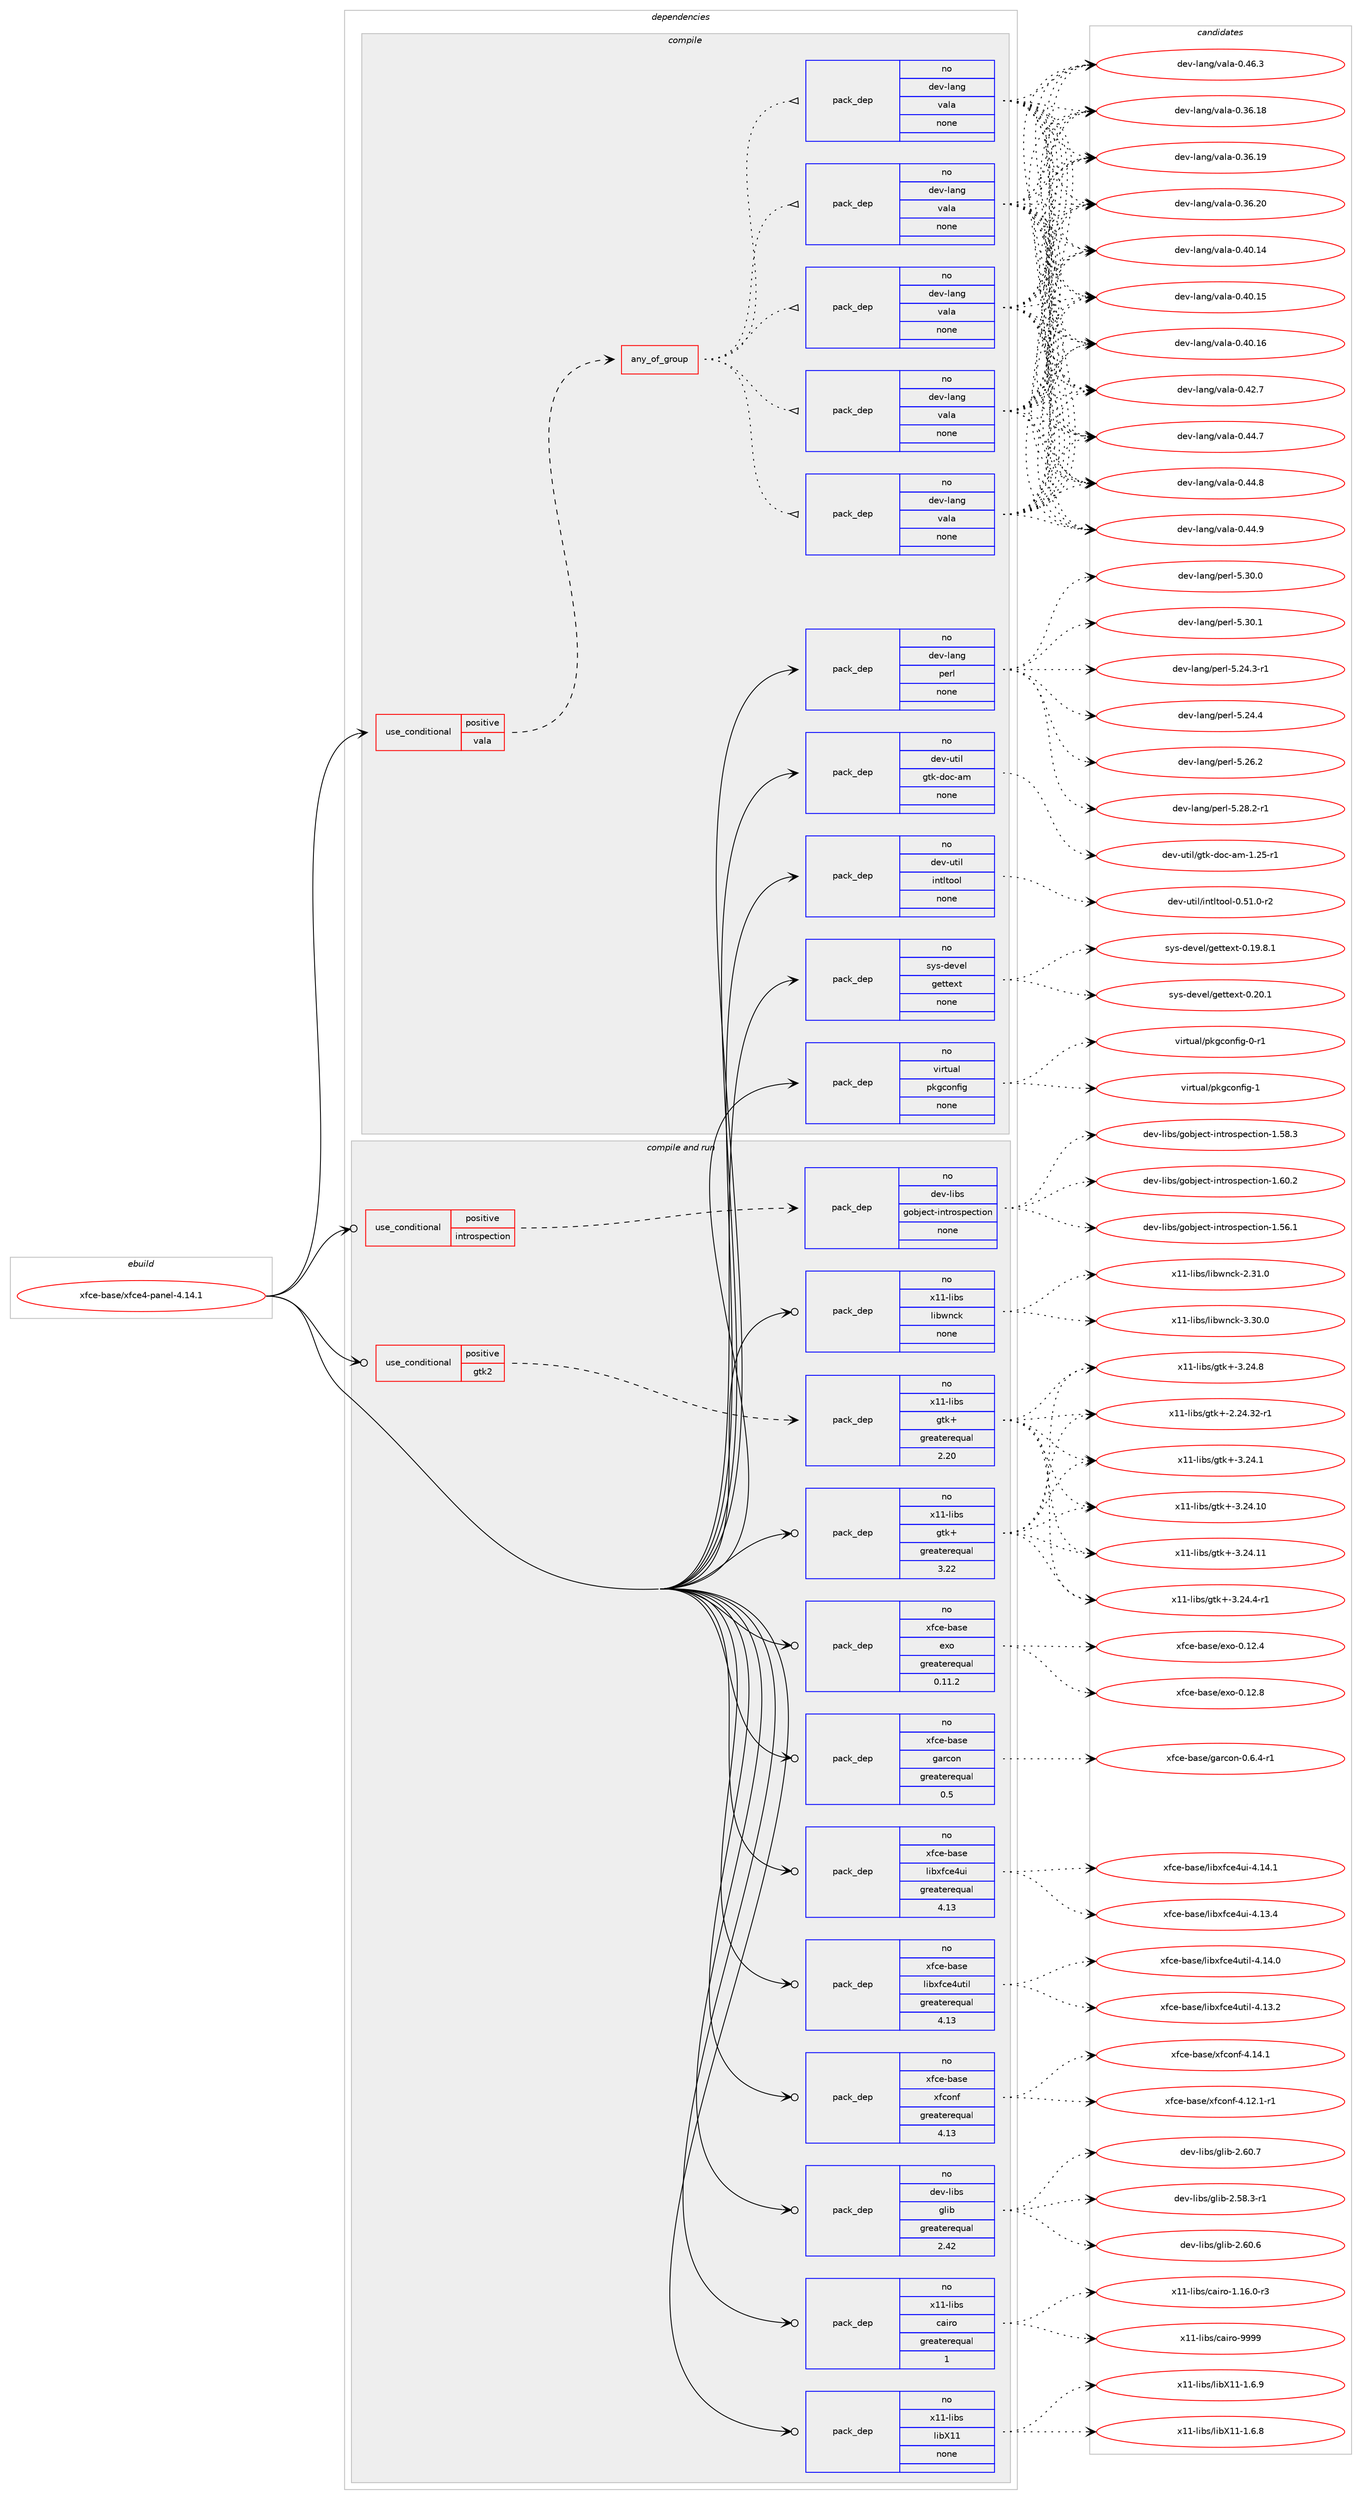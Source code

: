 digraph prolog {

# *************
# Graph options
# *************

newrank=true;
concentrate=true;
compound=true;
graph [rankdir=LR,fontname=Helvetica,fontsize=10,ranksep=1.5];#, ranksep=2.5, nodesep=0.2];
edge  [arrowhead=vee];
node  [fontname=Helvetica,fontsize=10];

# **********
# The ebuild
# **********

subgraph cluster_leftcol {
color=gray;
rank=same;
label=<<i>ebuild</i>>;
id [label="xfce-base/xfce4-panel-4.14.1", color=red, width=4, href="../xfce-base/xfce4-panel-4.14.1.svg"];
}

# ****************
# The dependencies
# ****************

subgraph cluster_midcol {
color=gray;
label=<<i>dependencies</i>>;
subgraph cluster_compile {
fillcolor="#eeeeee";
style=filled;
label=<<i>compile</i>>;
subgraph cond220969 {
dependency928109 [label=<<TABLE BORDER="0" CELLBORDER="1" CELLSPACING="0" CELLPADDING="4"><TR><TD ROWSPAN="3" CELLPADDING="10">use_conditional</TD></TR><TR><TD>positive</TD></TR><TR><TD>vala</TD></TR></TABLE>>, shape=none, color=red];
subgraph any16282 {
dependency928110 [label=<<TABLE BORDER="0" CELLBORDER="1" CELLSPACING="0" CELLPADDING="4"><TR><TD CELLPADDING="10">any_of_group</TD></TR></TABLE>>, shape=none, color=red];subgraph pack690260 {
dependency928111 [label=<<TABLE BORDER="0" CELLBORDER="1" CELLSPACING="0" CELLPADDING="4" WIDTH="220"><TR><TD ROWSPAN="6" CELLPADDING="30">pack_dep</TD></TR><TR><TD WIDTH="110">no</TD></TR><TR><TD>dev-lang</TD></TR><TR><TD>vala</TD></TR><TR><TD>none</TD></TR><TR><TD></TD></TR></TABLE>>, shape=none, color=blue];
}
dependency928110:e -> dependency928111:w [weight=20,style="dotted",arrowhead="oinv"];
subgraph pack690261 {
dependency928112 [label=<<TABLE BORDER="0" CELLBORDER="1" CELLSPACING="0" CELLPADDING="4" WIDTH="220"><TR><TD ROWSPAN="6" CELLPADDING="30">pack_dep</TD></TR><TR><TD WIDTH="110">no</TD></TR><TR><TD>dev-lang</TD></TR><TR><TD>vala</TD></TR><TR><TD>none</TD></TR><TR><TD></TD></TR></TABLE>>, shape=none, color=blue];
}
dependency928110:e -> dependency928112:w [weight=20,style="dotted",arrowhead="oinv"];
subgraph pack690262 {
dependency928113 [label=<<TABLE BORDER="0" CELLBORDER="1" CELLSPACING="0" CELLPADDING="4" WIDTH="220"><TR><TD ROWSPAN="6" CELLPADDING="30">pack_dep</TD></TR><TR><TD WIDTH="110">no</TD></TR><TR><TD>dev-lang</TD></TR><TR><TD>vala</TD></TR><TR><TD>none</TD></TR><TR><TD></TD></TR></TABLE>>, shape=none, color=blue];
}
dependency928110:e -> dependency928113:w [weight=20,style="dotted",arrowhead="oinv"];
subgraph pack690263 {
dependency928114 [label=<<TABLE BORDER="0" CELLBORDER="1" CELLSPACING="0" CELLPADDING="4" WIDTH="220"><TR><TD ROWSPAN="6" CELLPADDING="30">pack_dep</TD></TR><TR><TD WIDTH="110">no</TD></TR><TR><TD>dev-lang</TD></TR><TR><TD>vala</TD></TR><TR><TD>none</TD></TR><TR><TD></TD></TR></TABLE>>, shape=none, color=blue];
}
dependency928110:e -> dependency928114:w [weight=20,style="dotted",arrowhead="oinv"];
subgraph pack690264 {
dependency928115 [label=<<TABLE BORDER="0" CELLBORDER="1" CELLSPACING="0" CELLPADDING="4" WIDTH="220"><TR><TD ROWSPAN="6" CELLPADDING="30">pack_dep</TD></TR><TR><TD WIDTH="110">no</TD></TR><TR><TD>dev-lang</TD></TR><TR><TD>vala</TD></TR><TR><TD>none</TD></TR><TR><TD></TD></TR></TABLE>>, shape=none, color=blue];
}
dependency928110:e -> dependency928115:w [weight=20,style="dotted",arrowhead="oinv"];
}
dependency928109:e -> dependency928110:w [weight=20,style="dashed",arrowhead="vee"];
}
id:e -> dependency928109:w [weight=20,style="solid",arrowhead="vee"];
subgraph pack690265 {
dependency928116 [label=<<TABLE BORDER="0" CELLBORDER="1" CELLSPACING="0" CELLPADDING="4" WIDTH="220"><TR><TD ROWSPAN="6" CELLPADDING="30">pack_dep</TD></TR><TR><TD WIDTH="110">no</TD></TR><TR><TD>dev-lang</TD></TR><TR><TD>perl</TD></TR><TR><TD>none</TD></TR><TR><TD></TD></TR></TABLE>>, shape=none, color=blue];
}
id:e -> dependency928116:w [weight=20,style="solid",arrowhead="vee"];
subgraph pack690266 {
dependency928117 [label=<<TABLE BORDER="0" CELLBORDER="1" CELLSPACING="0" CELLPADDING="4" WIDTH="220"><TR><TD ROWSPAN="6" CELLPADDING="30">pack_dep</TD></TR><TR><TD WIDTH="110">no</TD></TR><TR><TD>dev-util</TD></TR><TR><TD>gtk-doc-am</TD></TR><TR><TD>none</TD></TR><TR><TD></TD></TR></TABLE>>, shape=none, color=blue];
}
id:e -> dependency928117:w [weight=20,style="solid",arrowhead="vee"];
subgraph pack690267 {
dependency928118 [label=<<TABLE BORDER="0" CELLBORDER="1" CELLSPACING="0" CELLPADDING="4" WIDTH="220"><TR><TD ROWSPAN="6" CELLPADDING="30">pack_dep</TD></TR><TR><TD WIDTH="110">no</TD></TR><TR><TD>dev-util</TD></TR><TR><TD>intltool</TD></TR><TR><TD>none</TD></TR><TR><TD></TD></TR></TABLE>>, shape=none, color=blue];
}
id:e -> dependency928118:w [weight=20,style="solid",arrowhead="vee"];
subgraph pack690268 {
dependency928119 [label=<<TABLE BORDER="0" CELLBORDER="1" CELLSPACING="0" CELLPADDING="4" WIDTH="220"><TR><TD ROWSPAN="6" CELLPADDING="30">pack_dep</TD></TR><TR><TD WIDTH="110">no</TD></TR><TR><TD>sys-devel</TD></TR><TR><TD>gettext</TD></TR><TR><TD>none</TD></TR><TR><TD></TD></TR></TABLE>>, shape=none, color=blue];
}
id:e -> dependency928119:w [weight=20,style="solid",arrowhead="vee"];
subgraph pack690269 {
dependency928120 [label=<<TABLE BORDER="0" CELLBORDER="1" CELLSPACING="0" CELLPADDING="4" WIDTH="220"><TR><TD ROWSPAN="6" CELLPADDING="30">pack_dep</TD></TR><TR><TD WIDTH="110">no</TD></TR><TR><TD>virtual</TD></TR><TR><TD>pkgconfig</TD></TR><TR><TD>none</TD></TR><TR><TD></TD></TR></TABLE>>, shape=none, color=blue];
}
id:e -> dependency928120:w [weight=20,style="solid",arrowhead="vee"];
}
subgraph cluster_compileandrun {
fillcolor="#eeeeee";
style=filled;
label=<<i>compile and run</i>>;
subgraph cond220970 {
dependency928121 [label=<<TABLE BORDER="0" CELLBORDER="1" CELLSPACING="0" CELLPADDING="4"><TR><TD ROWSPAN="3" CELLPADDING="10">use_conditional</TD></TR><TR><TD>positive</TD></TR><TR><TD>gtk2</TD></TR></TABLE>>, shape=none, color=red];
subgraph pack690270 {
dependency928122 [label=<<TABLE BORDER="0" CELLBORDER="1" CELLSPACING="0" CELLPADDING="4" WIDTH="220"><TR><TD ROWSPAN="6" CELLPADDING="30">pack_dep</TD></TR><TR><TD WIDTH="110">no</TD></TR><TR><TD>x11-libs</TD></TR><TR><TD>gtk+</TD></TR><TR><TD>greaterequal</TD></TR><TR><TD>2.20</TD></TR></TABLE>>, shape=none, color=blue];
}
dependency928121:e -> dependency928122:w [weight=20,style="dashed",arrowhead="vee"];
}
id:e -> dependency928121:w [weight=20,style="solid",arrowhead="odotvee"];
subgraph cond220971 {
dependency928123 [label=<<TABLE BORDER="0" CELLBORDER="1" CELLSPACING="0" CELLPADDING="4"><TR><TD ROWSPAN="3" CELLPADDING="10">use_conditional</TD></TR><TR><TD>positive</TD></TR><TR><TD>introspection</TD></TR></TABLE>>, shape=none, color=red];
subgraph pack690271 {
dependency928124 [label=<<TABLE BORDER="0" CELLBORDER="1" CELLSPACING="0" CELLPADDING="4" WIDTH="220"><TR><TD ROWSPAN="6" CELLPADDING="30">pack_dep</TD></TR><TR><TD WIDTH="110">no</TD></TR><TR><TD>dev-libs</TD></TR><TR><TD>gobject-introspection</TD></TR><TR><TD>none</TD></TR><TR><TD></TD></TR></TABLE>>, shape=none, color=blue];
}
dependency928123:e -> dependency928124:w [weight=20,style="dashed",arrowhead="vee"];
}
id:e -> dependency928123:w [weight=20,style="solid",arrowhead="odotvee"];
subgraph pack690272 {
dependency928125 [label=<<TABLE BORDER="0" CELLBORDER="1" CELLSPACING="0" CELLPADDING="4" WIDTH="220"><TR><TD ROWSPAN="6" CELLPADDING="30">pack_dep</TD></TR><TR><TD WIDTH="110">no</TD></TR><TR><TD>dev-libs</TD></TR><TR><TD>glib</TD></TR><TR><TD>greaterequal</TD></TR><TR><TD>2.42</TD></TR></TABLE>>, shape=none, color=blue];
}
id:e -> dependency928125:w [weight=20,style="solid",arrowhead="odotvee"];
subgraph pack690273 {
dependency928126 [label=<<TABLE BORDER="0" CELLBORDER="1" CELLSPACING="0" CELLPADDING="4" WIDTH="220"><TR><TD ROWSPAN="6" CELLPADDING="30">pack_dep</TD></TR><TR><TD WIDTH="110">no</TD></TR><TR><TD>x11-libs</TD></TR><TR><TD>cairo</TD></TR><TR><TD>greaterequal</TD></TR><TR><TD>1</TD></TR></TABLE>>, shape=none, color=blue];
}
id:e -> dependency928126:w [weight=20,style="solid",arrowhead="odotvee"];
subgraph pack690274 {
dependency928127 [label=<<TABLE BORDER="0" CELLBORDER="1" CELLSPACING="0" CELLPADDING="4" WIDTH="220"><TR><TD ROWSPAN="6" CELLPADDING="30">pack_dep</TD></TR><TR><TD WIDTH="110">no</TD></TR><TR><TD>x11-libs</TD></TR><TR><TD>gtk+</TD></TR><TR><TD>greaterequal</TD></TR><TR><TD>3.22</TD></TR></TABLE>>, shape=none, color=blue];
}
id:e -> dependency928127:w [weight=20,style="solid",arrowhead="odotvee"];
subgraph pack690275 {
dependency928128 [label=<<TABLE BORDER="0" CELLBORDER="1" CELLSPACING="0" CELLPADDING="4" WIDTH="220"><TR><TD ROWSPAN="6" CELLPADDING="30">pack_dep</TD></TR><TR><TD WIDTH="110">no</TD></TR><TR><TD>x11-libs</TD></TR><TR><TD>libX11</TD></TR><TR><TD>none</TD></TR><TR><TD></TD></TR></TABLE>>, shape=none, color=blue];
}
id:e -> dependency928128:w [weight=20,style="solid",arrowhead="odotvee"];
subgraph pack690276 {
dependency928129 [label=<<TABLE BORDER="0" CELLBORDER="1" CELLSPACING="0" CELLPADDING="4" WIDTH="220"><TR><TD ROWSPAN="6" CELLPADDING="30">pack_dep</TD></TR><TR><TD WIDTH="110">no</TD></TR><TR><TD>x11-libs</TD></TR><TR><TD>libwnck</TD></TR><TR><TD>none</TD></TR><TR><TD></TD></TR></TABLE>>, shape=none, color=blue];
}
id:e -> dependency928129:w [weight=20,style="solid",arrowhead="odotvee"];
subgraph pack690277 {
dependency928130 [label=<<TABLE BORDER="0" CELLBORDER="1" CELLSPACING="0" CELLPADDING="4" WIDTH="220"><TR><TD ROWSPAN="6" CELLPADDING="30">pack_dep</TD></TR><TR><TD WIDTH="110">no</TD></TR><TR><TD>xfce-base</TD></TR><TR><TD>exo</TD></TR><TR><TD>greaterequal</TD></TR><TR><TD>0.11.2</TD></TR></TABLE>>, shape=none, color=blue];
}
id:e -> dependency928130:w [weight=20,style="solid",arrowhead="odotvee"];
subgraph pack690278 {
dependency928131 [label=<<TABLE BORDER="0" CELLBORDER="1" CELLSPACING="0" CELLPADDING="4" WIDTH="220"><TR><TD ROWSPAN="6" CELLPADDING="30">pack_dep</TD></TR><TR><TD WIDTH="110">no</TD></TR><TR><TD>xfce-base</TD></TR><TR><TD>garcon</TD></TR><TR><TD>greaterequal</TD></TR><TR><TD>0.5</TD></TR></TABLE>>, shape=none, color=blue];
}
id:e -> dependency928131:w [weight=20,style="solid",arrowhead="odotvee"];
subgraph pack690279 {
dependency928132 [label=<<TABLE BORDER="0" CELLBORDER="1" CELLSPACING="0" CELLPADDING="4" WIDTH="220"><TR><TD ROWSPAN="6" CELLPADDING="30">pack_dep</TD></TR><TR><TD WIDTH="110">no</TD></TR><TR><TD>xfce-base</TD></TR><TR><TD>libxfce4ui</TD></TR><TR><TD>greaterequal</TD></TR><TR><TD>4.13</TD></TR></TABLE>>, shape=none, color=blue];
}
id:e -> dependency928132:w [weight=20,style="solid",arrowhead="odotvee"];
subgraph pack690280 {
dependency928133 [label=<<TABLE BORDER="0" CELLBORDER="1" CELLSPACING="0" CELLPADDING="4" WIDTH="220"><TR><TD ROWSPAN="6" CELLPADDING="30">pack_dep</TD></TR><TR><TD WIDTH="110">no</TD></TR><TR><TD>xfce-base</TD></TR><TR><TD>libxfce4util</TD></TR><TR><TD>greaterequal</TD></TR><TR><TD>4.13</TD></TR></TABLE>>, shape=none, color=blue];
}
id:e -> dependency928133:w [weight=20,style="solid",arrowhead="odotvee"];
subgraph pack690281 {
dependency928134 [label=<<TABLE BORDER="0" CELLBORDER="1" CELLSPACING="0" CELLPADDING="4" WIDTH="220"><TR><TD ROWSPAN="6" CELLPADDING="30">pack_dep</TD></TR><TR><TD WIDTH="110">no</TD></TR><TR><TD>xfce-base</TD></TR><TR><TD>xfconf</TD></TR><TR><TD>greaterequal</TD></TR><TR><TD>4.13</TD></TR></TABLE>>, shape=none, color=blue];
}
id:e -> dependency928134:w [weight=20,style="solid",arrowhead="odotvee"];
}
subgraph cluster_run {
fillcolor="#eeeeee";
style=filled;
label=<<i>run</i>>;
}
}

# **************
# The candidates
# **************

subgraph cluster_choices {
rank=same;
color=gray;
label=<<i>candidates</i>>;

subgraph choice690260 {
color=black;
nodesep=1;
choice10010111845108971101034711897108974548465154464956 [label="dev-lang/vala-0.36.18", color=red, width=4,href="../dev-lang/vala-0.36.18.svg"];
choice10010111845108971101034711897108974548465154464957 [label="dev-lang/vala-0.36.19", color=red, width=4,href="../dev-lang/vala-0.36.19.svg"];
choice10010111845108971101034711897108974548465154465048 [label="dev-lang/vala-0.36.20", color=red, width=4,href="../dev-lang/vala-0.36.20.svg"];
choice10010111845108971101034711897108974548465248464952 [label="dev-lang/vala-0.40.14", color=red, width=4,href="../dev-lang/vala-0.40.14.svg"];
choice10010111845108971101034711897108974548465248464953 [label="dev-lang/vala-0.40.15", color=red, width=4,href="../dev-lang/vala-0.40.15.svg"];
choice10010111845108971101034711897108974548465248464954 [label="dev-lang/vala-0.40.16", color=red, width=4,href="../dev-lang/vala-0.40.16.svg"];
choice100101118451089711010347118971089745484652504655 [label="dev-lang/vala-0.42.7", color=red, width=4,href="../dev-lang/vala-0.42.7.svg"];
choice100101118451089711010347118971089745484652524655 [label="dev-lang/vala-0.44.7", color=red, width=4,href="../dev-lang/vala-0.44.7.svg"];
choice100101118451089711010347118971089745484652524656 [label="dev-lang/vala-0.44.8", color=red, width=4,href="../dev-lang/vala-0.44.8.svg"];
choice100101118451089711010347118971089745484652524657 [label="dev-lang/vala-0.44.9", color=red, width=4,href="../dev-lang/vala-0.44.9.svg"];
choice100101118451089711010347118971089745484652544651 [label="dev-lang/vala-0.46.3", color=red, width=4,href="../dev-lang/vala-0.46.3.svg"];
dependency928111:e -> choice10010111845108971101034711897108974548465154464956:w [style=dotted,weight="100"];
dependency928111:e -> choice10010111845108971101034711897108974548465154464957:w [style=dotted,weight="100"];
dependency928111:e -> choice10010111845108971101034711897108974548465154465048:w [style=dotted,weight="100"];
dependency928111:e -> choice10010111845108971101034711897108974548465248464952:w [style=dotted,weight="100"];
dependency928111:e -> choice10010111845108971101034711897108974548465248464953:w [style=dotted,weight="100"];
dependency928111:e -> choice10010111845108971101034711897108974548465248464954:w [style=dotted,weight="100"];
dependency928111:e -> choice100101118451089711010347118971089745484652504655:w [style=dotted,weight="100"];
dependency928111:e -> choice100101118451089711010347118971089745484652524655:w [style=dotted,weight="100"];
dependency928111:e -> choice100101118451089711010347118971089745484652524656:w [style=dotted,weight="100"];
dependency928111:e -> choice100101118451089711010347118971089745484652524657:w [style=dotted,weight="100"];
dependency928111:e -> choice100101118451089711010347118971089745484652544651:w [style=dotted,weight="100"];
}
subgraph choice690261 {
color=black;
nodesep=1;
choice10010111845108971101034711897108974548465154464956 [label="dev-lang/vala-0.36.18", color=red, width=4,href="../dev-lang/vala-0.36.18.svg"];
choice10010111845108971101034711897108974548465154464957 [label="dev-lang/vala-0.36.19", color=red, width=4,href="../dev-lang/vala-0.36.19.svg"];
choice10010111845108971101034711897108974548465154465048 [label="dev-lang/vala-0.36.20", color=red, width=4,href="../dev-lang/vala-0.36.20.svg"];
choice10010111845108971101034711897108974548465248464952 [label="dev-lang/vala-0.40.14", color=red, width=4,href="../dev-lang/vala-0.40.14.svg"];
choice10010111845108971101034711897108974548465248464953 [label="dev-lang/vala-0.40.15", color=red, width=4,href="../dev-lang/vala-0.40.15.svg"];
choice10010111845108971101034711897108974548465248464954 [label="dev-lang/vala-0.40.16", color=red, width=4,href="../dev-lang/vala-0.40.16.svg"];
choice100101118451089711010347118971089745484652504655 [label="dev-lang/vala-0.42.7", color=red, width=4,href="../dev-lang/vala-0.42.7.svg"];
choice100101118451089711010347118971089745484652524655 [label="dev-lang/vala-0.44.7", color=red, width=4,href="../dev-lang/vala-0.44.7.svg"];
choice100101118451089711010347118971089745484652524656 [label="dev-lang/vala-0.44.8", color=red, width=4,href="../dev-lang/vala-0.44.8.svg"];
choice100101118451089711010347118971089745484652524657 [label="dev-lang/vala-0.44.9", color=red, width=4,href="../dev-lang/vala-0.44.9.svg"];
choice100101118451089711010347118971089745484652544651 [label="dev-lang/vala-0.46.3", color=red, width=4,href="../dev-lang/vala-0.46.3.svg"];
dependency928112:e -> choice10010111845108971101034711897108974548465154464956:w [style=dotted,weight="100"];
dependency928112:e -> choice10010111845108971101034711897108974548465154464957:w [style=dotted,weight="100"];
dependency928112:e -> choice10010111845108971101034711897108974548465154465048:w [style=dotted,weight="100"];
dependency928112:e -> choice10010111845108971101034711897108974548465248464952:w [style=dotted,weight="100"];
dependency928112:e -> choice10010111845108971101034711897108974548465248464953:w [style=dotted,weight="100"];
dependency928112:e -> choice10010111845108971101034711897108974548465248464954:w [style=dotted,weight="100"];
dependency928112:e -> choice100101118451089711010347118971089745484652504655:w [style=dotted,weight="100"];
dependency928112:e -> choice100101118451089711010347118971089745484652524655:w [style=dotted,weight="100"];
dependency928112:e -> choice100101118451089711010347118971089745484652524656:w [style=dotted,weight="100"];
dependency928112:e -> choice100101118451089711010347118971089745484652524657:w [style=dotted,weight="100"];
dependency928112:e -> choice100101118451089711010347118971089745484652544651:w [style=dotted,weight="100"];
}
subgraph choice690262 {
color=black;
nodesep=1;
choice10010111845108971101034711897108974548465154464956 [label="dev-lang/vala-0.36.18", color=red, width=4,href="../dev-lang/vala-0.36.18.svg"];
choice10010111845108971101034711897108974548465154464957 [label="dev-lang/vala-0.36.19", color=red, width=4,href="../dev-lang/vala-0.36.19.svg"];
choice10010111845108971101034711897108974548465154465048 [label="dev-lang/vala-0.36.20", color=red, width=4,href="../dev-lang/vala-0.36.20.svg"];
choice10010111845108971101034711897108974548465248464952 [label="dev-lang/vala-0.40.14", color=red, width=4,href="../dev-lang/vala-0.40.14.svg"];
choice10010111845108971101034711897108974548465248464953 [label="dev-lang/vala-0.40.15", color=red, width=4,href="../dev-lang/vala-0.40.15.svg"];
choice10010111845108971101034711897108974548465248464954 [label="dev-lang/vala-0.40.16", color=red, width=4,href="../dev-lang/vala-0.40.16.svg"];
choice100101118451089711010347118971089745484652504655 [label="dev-lang/vala-0.42.7", color=red, width=4,href="../dev-lang/vala-0.42.7.svg"];
choice100101118451089711010347118971089745484652524655 [label="dev-lang/vala-0.44.7", color=red, width=4,href="../dev-lang/vala-0.44.7.svg"];
choice100101118451089711010347118971089745484652524656 [label="dev-lang/vala-0.44.8", color=red, width=4,href="../dev-lang/vala-0.44.8.svg"];
choice100101118451089711010347118971089745484652524657 [label="dev-lang/vala-0.44.9", color=red, width=4,href="../dev-lang/vala-0.44.9.svg"];
choice100101118451089711010347118971089745484652544651 [label="dev-lang/vala-0.46.3", color=red, width=4,href="../dev-lang/vala-0.46.3.svg"];
dependency928113:e -> choice10010111845108971101034711897108974548465154464956:w [style=dotted,weight="100"];
dependency928113:e -> choice10010111845108971101034711897108974548465154464957:w [style=dotted,weight="100"];
dependency928113:e -> choice10010111845108971101034711897108974548465154465048:w [style=dotted,weight="100"];
dependency928113:e -> choice10010111845108971101034711897108974548465248464952:w [style=dotted,weight="100"];
dependency928113:e -> choice10010111845108971101034711897108974548465248464953:w [style=dotted,weight="100"];
dependency928113:e -> choice10010111845108971101034711897108974548465248464954:w [style=dotted,weight="100"];
dependency928113:e -> choice100101118451089711010347118971089745484652504655:w [style=dotted,weight="100"];
dependency928113:e -> choice100101118451089711010347118971089745484652524655:w [style=dotted,weight="100"];
dependency928113:e -> choice100101118451089711010347118971089745484652524656:w [style=dotted,weight="100"];
dependency928113:e -> choice100101118451089711010347118971089745484652524657:w [style=dotted,weight="100"];
dependency928113:e -> choice100101118451089711010347118971089745484652544651:w [style=dotted,weight="100"];
}
subgraph choice690263 {
color=black;
nodesep=1;
choice10010111845108971101034711897108974548465154464956 [label="dev-lang/vala-0.36.18", color=red, width=4,href="../dev-lang/vala-0.36.18.svg"];
choice10010111845108971101034711897108974548465154464957 [label="dev-lang/vala-0.36.19", color=red, width=4,href="../dev-lang/vala-0.36.19.svg"];
choice10010111845108971101034711897108974548465154465048 [label="dev-lang/vala-0.36.20", color=red, width=4,href="../dev-lang/vala-0.36.20.svg"];
choice10010111845108971101034711897108974548465248464952 [label="dev-lang/vala-0.40.14", color=red, width=4,href="../dev-lang/vala-0.40.14.svg"];
choice10010111845108971101034711897108974548465248464953 [label="dev-lang/vala-0.40.15", color=red, width=4,href="../dev-lang/vala-0.40.15.svg"];
choice10010111845108971101034711897108974548465248464954 [label="dev-lang/vala-0.40.16", color=red, width=4,href="../dev-lang/vala-0.40.16.svg"];
choice100101118451089711010347118971089745484652504655 [label="dev-lang/vala-0.42.7", color=red, width=4,href="../dev-lang/vala-0.42.7.svg"];
choice100101118451089711010347118971089745484652524655 [label="dev-lang/vala-0.44.7", color=red, width=4,href="../dev-lang/vala-0.44.7.svg"];
choice100101118451089711010347118971089745484652524656 [label="dev-lang/vala-0.44.8", color=red, width=4,href="../dev-lang/vala-0.44.8.svg"];
choice100101118451089711010347118971089745484652524657 [label="dev-lang/vala-0.44.9", color=red, width=4,href="../dev-lang/vala-0.44.9.svg"];
choice100101118451089711010347118971089745484652544651 [label="dev-lang/vala-0.46.3", color=red, width=4,href="../dev-lang/vala-0.46.3.svg"];
dependency928114:e -> choice10010111845108971101034711897108974548465154464956:w [style=dotted,weight="100"];
dependency928114:e -> choice10010111845108971101034711897108974548465154464957:w [style=dotted,weight="100"];
dependency928114:e -> choice10010111845108971101034711897108974548465154465048:w [style=dotted,weight="100"];
dependency928114:e -> choice10010111845108971101034711897108974548465248464952:w [style=dotted,weight="100"];
dependency928114:e -> choice10010111845108971101034711897108974548465248464953:w [style=dotted,weight="100"];
dependency928114:e -> choice10010111845108971101034711897108974548465248464954:w [style=dotted,weight="100"];
dependency928114:e -> choice100101118451089711010347118971089745484652504655:w [style=dotted,weight="100"];
dependency928114:e -> choice100101118451089711010347118971089745484652524655:w [style=dotted,weight="100"];
dependency928114:e -> choice100101118451089711010347118971089745484652524656:w [style=dotted,weight="100"];
dependency928114:e -> choice100101118451089711010347118971089745484652524657:w [style=dotted,weight="100"];
dependency928114:e -> choice100101118451089711010347118971089745484652544651:w [style=dotted,weight="100"];
}
subgraph choice690264 {
color=black;
nodesep=1;
choice10010111845108971101034711897108974548465154464956 [label="dev-lang/vala-0.36.18", color=red, width=4,href="../dev-lang/vala-0.36.18.svg"];
choice10010111845108971101034711897108974548465154464957 [label="dev-lang/vala-0.36.19", color=red, width=4,href="../dev-lang/vala-0.36.19.svg"];
choice10010111845108971101034711897108974548465154465048 [label="dev-lang/vala-0.36.20", color=red, width=4,href="../dev-lang/vala-0.36.20.svg"];
choice10010111845108971101034711897108974548465248464952 [label="dev-lang/vala-0.40.14", color=red, width=4,href="../dev-lang/vala-0.40.14.svg"];
choice10010111845108971101034711897108974548465248464953 [label="dev-lang/vala-0.40.15", color=red, width=4,href="../dev-lang/vala-0.40.15.svg"];
choice10010111845108971101034711897108974548465248464954 [label="dev-lang/vala-0.40.16", color=red, width=4,href="../dev-lang/vala-0.40.16.svg"];
choice100101118451089711010347118971089745484652504655 [label="dev-lang/vala-0.42.7", color=red, width=4,href="../dev-lang/vala-0.42.7.svg"];
choice100101118451089711010347118971089745484652524655 [label="dev-lang/vala-0.44.7", color=red, width=4,href="../dev-lang/vala-0.44.7.svg"];
choice100101118451089711010347118971089745484652524656 [label="dev-lang/vala-0.44.8", color=red, width=4,href="../dev-lang/vala-0.44.8.svg"];
choice100101118451089711010347118971089745484652524657 [label="dev-lang/vala-0.44.9", color=red, width=4,href="../dev-lang/vala-0.44.9.svg"];
choice100101118451089711010347118971089745484652544651 [label="dev-lang/vala-0.46.3", color=red, width=4,href="../dev-lang/vala-0.46.3.svg"];
dependency928115:e -> choice10010111845108971101034711897108974548465154464956:w [style=dotted,weight="100"];
dependency928115:e -> choice10010111845108971101034711897108974548465154464957:w [style=dotted,weight="100"];
dependency928115:e -> choice10010111845108971101034711897108974548465154465048:w [style=dotted,weight="100"];
dependency928115:e -> choice10010111845108971101034711897108974548465248464952:w [style=dotted,weight="100"];
dependency928115:e -> choice10010111845108971101034711897108974548465248464953:w [style=dotted,weight="100"];
dependency928115:e -> choice10010111845108971101034711897108974548465248464954:w [style=dotted,weight="100"];
dependency928115:e -> choice100101118451089711010347118971089745484652504655:w [style=dotted,weight="100"];
dependency928115:e -> choice100101118451089711010347118971089745484652524655:w [style=dotted,weight="100"];
dependency928115:e -> choice100101118451089711010347118971089745484652524656:w [style=dotted,weight="100"];
dependency928115:e -> choice100101118451089711010347118971089745484652524657:w [style=dotted,weight="100"];
dependency928115:e -> choice100101118451089711010347118971089745484652544651:w [style=dotted,weight="100"];
}
subgraph choice690265 {
color=black;
nodesep=1;
choice100101118451089711010347112101114108455346505246514511449 [label="dev-lang/perl-5.24.3-r1", color=red, width=4,href="../dev-lang/perl-5.24.3-r1.svg"];
choice10010111845108971101034711210111410845534650524652 [label="dev-lang/perl-5.24.4", color=red, width=4,href="../dev-lang/perl-5.24.4.svg"];
choice10010111845108971101034711210111410845534650544650 [label="dev-lang/perl-5.26.2", color=red, width=4,href="../dev-lang/perl-5.26.2.svg"];
choice100101118451089711010347112101114108455346505646504511449 [label="dev-lang/perl-5.28.2-r1", color=red, width=4,href="../dev-lang/perl-5.28.2-r1.svg"];
choice10010111845108971101034711210111410845534651484648 [label="dev-lang/perl-5.30.0", color=red, width=4,href="../dev-lang/perl-5.30.0.svg"];
choice10010111845108971101034711210111410845534651484649 [label="dev-lang/perl-5.30.1", color=red, width=4,href="../dev-lang/perl-5.30.1.svg"];
dependency928116:e -> choice100101118451089711010347112101114108455346505246514511449:w [style=dotted,weight="100"];
dependency928116:e -> choice10010111845108971101034711210111410845534650524652:w [style=dotted,weight="100"];
dependency928116:e -> choice10010111845108971101034711210111410845534650544650:w [style=dotted,weight="100"];
dependency928116:e -> choice100101118451089711010347112101114108455346505646504511449:w [style=dotted,weight="100"];
dependency928116:e -> choice10010111845108971101034711210111410845534651484648:w [style=dotted,weight="100"];
dependency928116:e -> choice10010111845108971101034711210111410845534651484649:w [style=dotted,weight="100"];
}
subgraph choice690266 {
color=black;
nodesep=1;
choice10010111845117116105108471031161074510011199459710945494650534511449 [label="dev-util/gtk-doc-am-1.25-r1", color=red, width=4,href="../dev-util/gtk-doc-am-1.25-r1.svg"];
dependency928117:e -> choice10010111845117116105108471031161074510011199459710945494650534511449:w [style=dotted,weight="100"];
}
subgraph choice690267 {
color=black;
nodesep=1;
choice1001011184511711610510847105110116108116111111108454846534946484511450 [label="dev-util/intltool-0.51.0-r2", color=red, width=4,href="../dev-util/intltool-0.51.0-r2.svg"];
dependency928118:e -> choice1001011184511711610510847105110116108116111111108454846534946484511450:w [style=dotted,weight="100"];
}
subgraph choice690268 {
color=black;
nodesep=1;
choice1151211154510010111810110847103101116116101120116454846495746564649 [label="sys-devel/gettext-0.19.8.1", color=red, width=4,href="../sys-devel/gettext-0.19.8.1.svg"];
choice115121115451001011181011084710310111611610112011645484650484649 [label="sys-devel/gettext-0.20.1", color=red, width=4,href="../sys-devel/gettext-0.20.1.svg"];
dependency928119:e -> choice1151211154510010111810110847103101116116101120116454846495746564649:w [style=dotted,weight="100"];
dependency928119:e -> choice115121115451001011181011084710310111611610112011645484650484649:w [style=dotted,weight="100"];
}
subgraph choice690269 {
color=black;
nodesep=1;
choice11810511411611797108471121071039911111010210510345484511449 [label="virtual/pkgconfig-0-r1", color=red, width=4,href="../virtual/pkgconfig-0-r1.svg"];
choice1181051141161179710847112107103991111101021051034549 [label="virtual/pkgconfig-1", color=red, width=4,href="../virtual/pkgconfig-1.svg"];
dependency928120:e -> choice11810511411611797108471121071039911111010210510345484511449:w [style=dotted,weight="100"];
dependency928120:e -> choice1181051141161179710847112107103991111101021051034549:w [style=dotted,weight="100"];
}
subgraph choice690270 {
color=black;
nodesep=1;
choice12049494510810598115471031161074345504650524651504511449 [label="x11-libs/gtk+-2.24.32-r1", color=red, width=4,href="../x11-libs/gtk+-2.24.32-r1.svg"];
choice12049494510810598115471031161074345514650524649 [label="x11-libs/gtk+-3.24.1", color=red, width=4,href="../x11-libs/gtk+-3.24.1.svg"];
choice1204949451081059811547103116107434551465052464948 [label="x11-libs/gtk+-3.24.10", color=red, width=4,href="../x11-libs/gtk+-3.24.10.svg"];
choice1204949451081059811547103116107434551465052464949 [label="x11-libs/gtk+-3.24.11", color=red, width=4,href="../x11-libs/gtk+-3.24.11.svg"];
choice120494945108105981154710311610743455146505246524511449 [label="x11-libs/gtk+-3.24.4-r1", color=red, width=4,href="../x11-libs/gtk+-3.24.4-r1.svg"];
choice12049494510810598115471031161074345514650524656 [label="x11-libs/gtk+-3.24.8", color=red, width=4,href="../x11-libs/gtk+-3.24.8.svg"];
dependency928122:e -> choice12049494510810598115471031161074345504650524651504511449:w [style=dotted,weight="100"];
dependency928122:e -> choice12049494510810598115471031161074345514650524649:w [style=dotted,weight="100"];
dependency928122:e -> choice1204949451081059811547103116107434551465052464948:w [style=dotted,weight="100"];
dependency928122:e -> choice1204949451081059811547103116107434551465052464949:w [style=dotted,weight="100"];
dependency928122:e -> choice120494945108105981154710311610743455146505246524511449:w [style=dotted,weight="100"];
dependency928122:e -> choice12049494510810598115471031161074345514650524656:w [style=dotted,weight="100"];
}
subgraph choice690271 {
color=black;
nodesep=1;
choice1001011184510810598115471031119810610199116451051101161141111151121019911610511111045494653544649 [label="dev-libs/gobject-introspection-1.56.1", color=red, width=4,href="../dev-libs/gobject-introspection-1.56.1.svg"];
choice1001011184510810598115471031119810610199116451051101161141111151121019911610511111045494653564651 [label="dev-libs/gobject-introspection-1.58.3", color=red, width=4,href="../dev-libs/gobject-introspection-1.58.3.svg"];
choice1001011184510810598115471031119810610199116451051101161141111151121019911610511111045494654484650 [label="dev-libs/gobject-introspection-1.60.2", color=red, width=4,href="../dev-libs/gobject-introspection-1.60.2.svg"];
dependency928124:e -> choice1001011184510810598115471031119810610199116451051101161141111151121019911610511111045494653544649:w [style=dotted,weight="100"];
dependency928124:e -> choice1001011184510810598115471031119810610199116451051101161141111151121019911610511111045494653564651:w [style=dotted,weight="100"];
dependency928124:e -> choice1001011184510810598115471031119810610199116451051101161141111151121019911610511111045494654484650:w [style=dotted,weight="100"];
}
subgraph choice690272 {
color=black;
nodesep=1;
choice10010111845108105981154710310810598455046535646514511449 [label="dev-libs/glib-2.58.3-r1", color=red, width=4,href="../dev-libs/glib-2.58.3-r1.svg"];
choice1001011184510810598115471031081059845504654484654 [label="dev-libs/glib-2.60.6", color=red, width=4,href="../dev-libs/glib-2.60.6.svg"];
choice1001011184510810598115471031081059845504654484655 [label="dev-libs/glib-2.60.7", color=red, width=4,href="../dev-libs/glib-2.60.7.svg"];
dependency928125:e -> choice10010111845108105981154710310810598455046535646514511449:w [style=dotted,weight="100"];
dependency928125:e -> choice1001011184510810598115471031081059845504654484654:w [style=dotted,weight="100"];
dependency928125:e -> choice1001011184510810598115471031081059845504654484655:w [style=dotted,weight="100"];
}
subgraph choice690273 {
color=black;
nodesep=1;
choice12049494510810598115479997105114111454946495446484511451 [label="x11-libs/cairo-1.16.0-r3", color=red, width=4,href="../x11-libs/cairo-1.16.0-r3.svg"];
choice120494945108105981154799971051141114557575757 [label="x11-libs/cairo-9999", color=red, width=4,href="../x11-libs/cairo-9999.svg"];
dependency928126:e -> choice12049494510810598115479997105114111454946495446484511451:w [style=dotted,weight="100"];
dependency928126:e -> choice120494945108105981154799971051141114557575757:w [style=dotted,weight="100"];
}
subgraph choice690274 {
color=black;
nodesep=1;
choice12049494510810598115471031161074345504650524651504511449 [label="x11-libs/gtk+-2.24.32-r1", color=red, width=4,href="../x11-libs/gtk+-2.24.32-r1.svg"];
choice12049494510810598115471031161074345514650524649 [label="x11-libs/gtk+-3.24.1", color=red, width=4,href="../x11-libs/gtk+-3.24.1.svg"];
choice1204949451081059811547103116107434551465052464948 [label="x11-libs/gtk+-3.24.10", color=red, width=4,href="../x11-libs/gtk+-3.24.10.svg"];
choice1204949451081059811547103116107434551465052464949 [label="x11-libs/gtk+-3.24.11", color=red, width=4,href="../x11-libs/gtk+-3.24.11.svg"];
choice120494945108105981154710311610743455146505246524511449 [label="x11-libs/gtk+-3.24.4-r1", color=red, width=4,href="../x11-libs/gtk+-3.24.4-r1.svg"];
choice12049494510810598115471031161074345514650524656 [label="x11-libs/gtk+-3.24.8", color=red, width=4,href="../x11-libs/gtk+-3.24.8.svg"];
dependency928127:e -> choice12049494510810598115471031161074345504650524651504511449:w [style=dotted,weight="100"];
dependency928127:e -> choice12049494510810598115471031161074345514650524649:w [style=dotted,weight="100"];
dependency928127:e -> choice1204949451081059811547103116107434551465052464948:w [style=dotted,weight="100"];
dependency928127:e -> choice1204949451081059811547103116107434551465052464949:w [style=dotted,weight="100"];
dependency928127:e -> choice120494945108105981154710311610743455146505246524511449:w [style=dotted,weight="100"];
dependency928127:e -> choice12049494510810598115471031161074345514650524656:w [style=dotted,weight="100"];
}
subgraph choice690275 {
color=black;
nodesep=1;
choice120494945108105981154710810598884949454946544656 [label="x11-libs/libX11-1.6.8", color=red, width=4,href="../x11-libs/libX11-1.6.8.svg"];
choice120494945108105981154710810598884949454946544657 [label="x11-libs/libX11-1.6.9", color=red, width=4,href="../x11-libs/libX11-1.6.9.svg"];
dependency928128:e -> choice120494945108105981154710810598884949454946544656:w [style=dotted,weight="100"];
dependency928128:e -> choice120494945108105981154710810598884949454946544657:w [style=dotted,weight="100"];
}
subgraph choice690276 {
color=black;
nodesep=1;
choice1204949451081059811547108105981191109910745504651494648 [label="x11-libs/libwnck-2.31.0", color=red, width=4,href="../x11-libs/libwnck-2.31.0.svg"];
choice1204949451081059811547108105981191109910745514651484648 [label="x11-libs/libwnck-3.30.0", color=red, width=4,href="../x11-libs/libwnck-3.30.0.svg"];
dependency928129:e -> choice1204949451081059811547108105981191109910745504651494648:w [style=dotted,weight="100"];
dependency928129:e -> choice1204949451081059811547108105981191109910745514651484648:w [style=dotted,weight="100"];
}
subgraph choice690277 {
color=black;
nodesep=1;
choice120102991014598971151014710112011145484649504652 [label="xfce-base/exo-0.12.4", color=red, width=4,href="../xfce-base/exo-0.12.4.svg"];
choice120102991014598971151014710112011145484649504656 [label="xfce-base/exo-0.12.8", color=red, width=4,href="../xfce-base/exo-0.12.8.svg"];
dependency928130:e -> choice120102991014598971151014710112011145484649504652:w [style=dotted,weight="100"];
dependency928130:e -> choice120102991014598971151014710112011145484649504656:w [style=dotted,weight="100"];
}
subgraph choice690278 {
color=black;
nodesep=1;
choice120102991014598971151014710397114991111104548465446524511449 [label="xfce-base/garcon-0.6.4-r1", color=red, width=4,href="../xfce-base/garcon-0.6.4-r1.svg"];
dependency928131:e -> choice120102991014598971151014710397114991111104548465446524511449:w [style=dotted,weight="100"];
}
subgraph choice690279 {
color=black;
nodesep=1;
choice120102991014598971151014710810598120102991015211710545524649514652 [label="xfce-base/libxfce4ui-4.13.4", color=red, width=4,href="../xfce-base/libxfce4ui-4.13.4.svg"];
choice120102991014598971151014710810598120102991015211710545524649524649 [label="xfce-base/libxfce4ui-4.14.1", color=red, width=4,href="../xfce-base/libxfce4ui-4.14.1.svg"];
dependency928132:e -> choice120102991014598971151014710810598120102991015211710545524649514652:w [style=dotted,weight="100"];
dependency928132:e -> choice120102991014598971151014710810598120102991015211710545524649524649:w [style=dotted,weight="100"];
}
subgraph choice690280 {
color=black;
nodesep=1;
choice120102991014598971151014710810598120102991015211711610510845524649514650 [label="xfce-base/libxfce4util-4.13.2", color=red, width=4,href="../xfce-base/libxfce4util-4.13.2.svg"];
choice120102991014598971151014710810598120102991015211711610510845524649524648 [label="xfce-base/libxfce4util-4.14.0", color=red, width=4,href="../xfce-base/libxfce4util-4.14.0.svg"];
dependency928133:e -> choice120102991014598971151014710810598120102991015211711610510845524649514650:w [style=dotted,weight="100"];
dependency928133:e -> choice120102991014598971151014710810598120102991015211711610510845524649524648:w [style=dotted,weight="100"];
}
subgraph choice690281 {
color=black;
nodesep=1;
choice120102991014598971151014712010299111110102455246495046494511449 [label="xfce-base/xfconf-4.12.1-r1", color=red, width=4,href="../xfce-base/xfconf-4.12.1-r1.svg"];
choice12010299101459897115101471201029911111010245524649524649 [label="xfce-base/xfconf-4.14.1", color=red, width=4,href="../xfce-base/xfconf-4.14.1.svg"];
dependency928134:e -> choice120102991014598971151014712010299111110102455246495046494511449:w [style=dotted,weight="100"];
dependency928134:e -> choice12010299101459897115101471201029911111010245524649524649:w [style=dotted,weight="100"];
}
}

}
